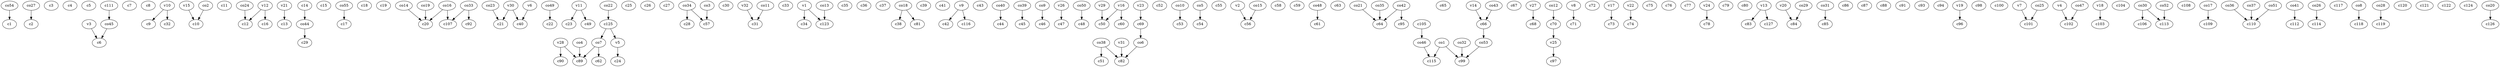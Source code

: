 strict digraph  {
c1;
c2;
c3;
c4;
c5;
c6;
c7;
c8;
c9;
c10;
c11;
c12;
c13;
c14;
c15;
c16;
c17;
c18;
c19;
c20;
c21;
c22;
c23;
c24;
c25;
c26;
c27;
c28;
c29;
c30;
c31;
c32;
c33;
c34;
c35;
c36;
c37;
c38;
c39;
c40;
c41;
c42;
c43;
c44;
c45;
c46;
c47;
c48;
c49;
c50;
c51;
c52;
c53;
c54;
c55;
c56;
c57;
c58;
c59;
c60;
c61;
c62;
c63;
c64;
c65;
c66;
c67;
c68;
c69;
c70;
c71;
c72;
c73;
c74;
c75;
c76;
c77;
c78;
c79;
c80;
c81;
c82;
c83;
c84;
c85;
c86;
c87;
c88;
c89;
c90;
c91;
c92;
c93;
c94;
c95;
c96;
c97;
c98;
c99;
c100;
c101;
c102;
c103;
c104;
c105;
c106;
c107;
c108;
c109;
c110;
c111;
c112;
c113;
c114;
c115;
c116;
c117;
c118;
c119;
c120;
c121;
c122;
c123;
c124;
c125;
c126;
c127;
v1;
v2;
v3;
v4;
v5;
v6;
v7;
v8;
v9;
v10;
v11;
v12;
v13;
v14;
v15;
v16;
v17;
v18;
v19;
v20;
v21;
v22;
v23;
v24;
v25;
v26;
v27;
v28;
v29;
v30;
v31;
v32;
co1;
co2;
co3;
co4;
co5;
co6;
co7;
co8;
co9;
co10;
co11;
co12;
co13;
co14;
co15;
co16;
co17;
co18;
co19;
co20;
co21;
co22;
co23;
co24;
co25;
co26;
co27;
co28;
co29;
co30;
co31;
co32;
co33;
co34;
co35;
co36;
co37;
co38;
co39;
co40;
co41;
co42;
co43;
co44;
co45;
co46;
co47;
co48;
co49;
co50;
co51;
co52;
co53;
co54;
co55;
c14 -> co44  [weight=1];
c66 -> co53  [weight=1];
c69 -> co6  [weight=1];
c70 -> v25  [weight=1];
c105 -> co46  [weight=1];
c111 -> co45  [weight=1];
c125 -> co7  [weight=1];
c125 -> v5  [weight=1];
v1 -> c123  [weight=1];
v1 -> c34  [weight=1];
v2 -> c56  [weight=1];
v3 -> c6  [weight=1];
v4 -> c102  [weight=1];
v5 -> c24  [weight=1];
v6 -> c40  [weight=1];
v7 -> c101  [weight=1];
v8 -> c71  [weight=1];
v9 -> c116  [weight=1];
v9 -> c42  [weight=1];
v10 -> c9  [weight=1];
v10 -> c32  [weight=1];
v11 -> c49  [weight=1];
v11 -> c23  [weight=1];
v12 -> c16  [weight=1];
v12 -> c12  [weight=1];
v13 -> c127  [weight=1];
v13 -> c83  [weight=1];
v14 -> c66  [weight=1];
v15 -> c10  [weight=1];
v16 -> c50  [weight=1];
v16 -> c60  [weight=1];
v17 -> c73  [weight=1];
v18 -> c103  [weight=1];
v19 -> c96  [weight=1];
v20 -> c84  [weight=1];
v21 -> c13  [weight=1];
v22 -> c74  [weight=1];
v23 -> c69  [weight=1];
v24 -> c78  [weight=1];
v25 -> c97  [weight=1];
v26 -> c47  [weight=1];
v27 -> c68  [weight=1];
v28 -> c89  [weight=1];
v28 -> c90  [weight=1];
v29 -> c50  [weight=1];
v30 -> c21  [weight=1];
v30 -> c40  [weight=1];
v31 -> c82  [weight=1];
v32 -> c31  [weight=1];
co1 -> c99  [weight=1];
co1 -> c115  [weight=1];
co2 -> c10  [weight=1];
co3 -> c57  [weight=1];
co4 -> c89  [weight=1];
co5 -> c54  [weight=1];
co6 -> c82  [weight=1];
co7 -> c62  [weight=1];
co7 -> c89  [weight=1];
co8 -> c118  [weight=1];
co9 -> c46  [weight=1];
co10 -> c53  [weight=1];
co11 -> c31  [weight=1];
co12 -> c70  [weight=1];
co13 -> c123  [weight=1];
co14 -> c20  [weight=1];
co15 -> c56  [weight=1];
co16 -> c20  [weight=1];
co16 -> c107  [weight=1];
co17 -> c109  [weight=1];
co18 -> c81  [weight=1];
co18 -> c38  [weight=1];
co19 -> c20  [weight=1];
co20 -> c126  [weight=1];
co21 -> c64  [weight=1];
co22 -> c125  [weight=1];
co23 -> c21  [weight=1];
co24 -> c12  [weight=1];
co25 -> c101  [weight=1];
co26 -> c114  [weight=1];
co27 -> c2  [weight=1];
co28 -> c119  [weight=1];
co29 -> c84  [weight=1];
co30 -> c106  [weight=1];
co30 -> c113  [weight=1];
co31 -> c85  [weight=1];
co32 -> c99  [weight=1];
co33 -> c107  [weight=1];
co33 -> c92  [weight=1];
co34 -> c28  [weight=1];
co34 -> c57  [weight=1];
co35 -> c64  [weight=1];
co36 -> c110  [weight=1];
co37 -> c110  [weight=1];
co38 -> c82  [weight=1];
co38 -> c51  [weight=1];
co39 -> c45  [weight=1];
co40 -> c44  [weight=1];
co41 -> c112  [weight=1];
co42 -> c95  [weight=1];
co42 -> c64  [weight=1];
co43 -> c66  [weight=1];
co44 -> c29  [weight=1];
co45 -> c6  [weight=1];
co46 -> c115  [weight=1];
co47 -> c102  [weight=1];
co48 -> c61  [weight=1];
co49 -> c22  [weight=1];
co50 -> c48  [weight=1];
co51 -> c110  [weight=1];
co52 -> c113  [weight=1];
co53 -> c99  [weight=1];
co54 -> c1  [weight=1];
co55 -> c17  [weight=1];
}

